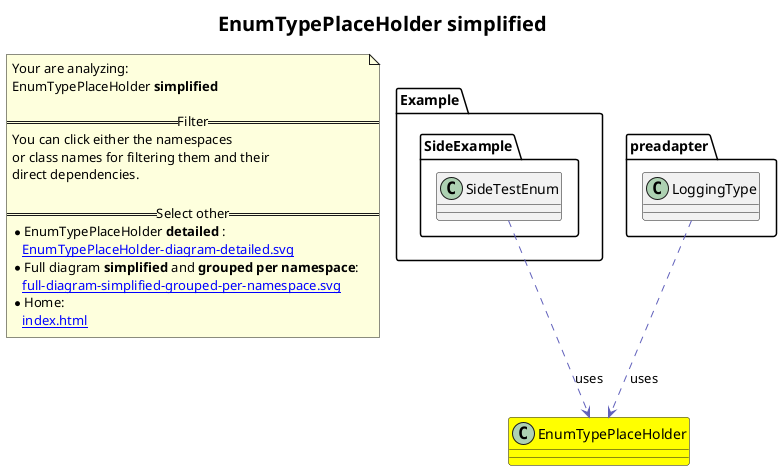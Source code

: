 @startuml
title <size:20>EnumTypePlaceHolder **simplified** </size>
note "Your are analyzing:\nEnumTypePlaceHolder **simplified** \n\n==Filter==\nYou can click either the namespaces \nor class names for filtering them and their\ndirect dependencies.\n\n==Select other==\n* EnumTypePlaceHolder **detailed** :\n   [[EnumTypePlaceHolder-diagram-detailed.svg]]\n* Full diagram **simplified** and **grouped per namespace**:\n   [[full-diagram-simplified-grouped-per-namespace.svg]]\n* Home:\n   [[index.html]]" as FloatingNote
class EnumTypePlaceHolder [[EnumTypePlaceHolder-diagram-simplified.svg]] #yellow {
}
  class Example.SideExample.SideTestEnum [[Example.SideExample.SideTestEnum-diagram-simplified.svg]]  {
  }
class preadapter.LoggingType [[preadapter.LoggingType-diagram-simplified.svg]]  {
}
 ' *************************************** 
 ' *************************************** 
 ' *************************************** 
' Class relations extracted from namespace:
' 
' Class relations extracted from namespace:
' Example.SideExample
Example.SideExample.SideTestEnum .[#6060BB].> EnumTypePlaceHolder  : uses 
' Class relations extracted from namespace:
' preadapter
preadapter.LoggingType .[#6060BB].> EnumTypePlaceHolder  : uses 
@enduml